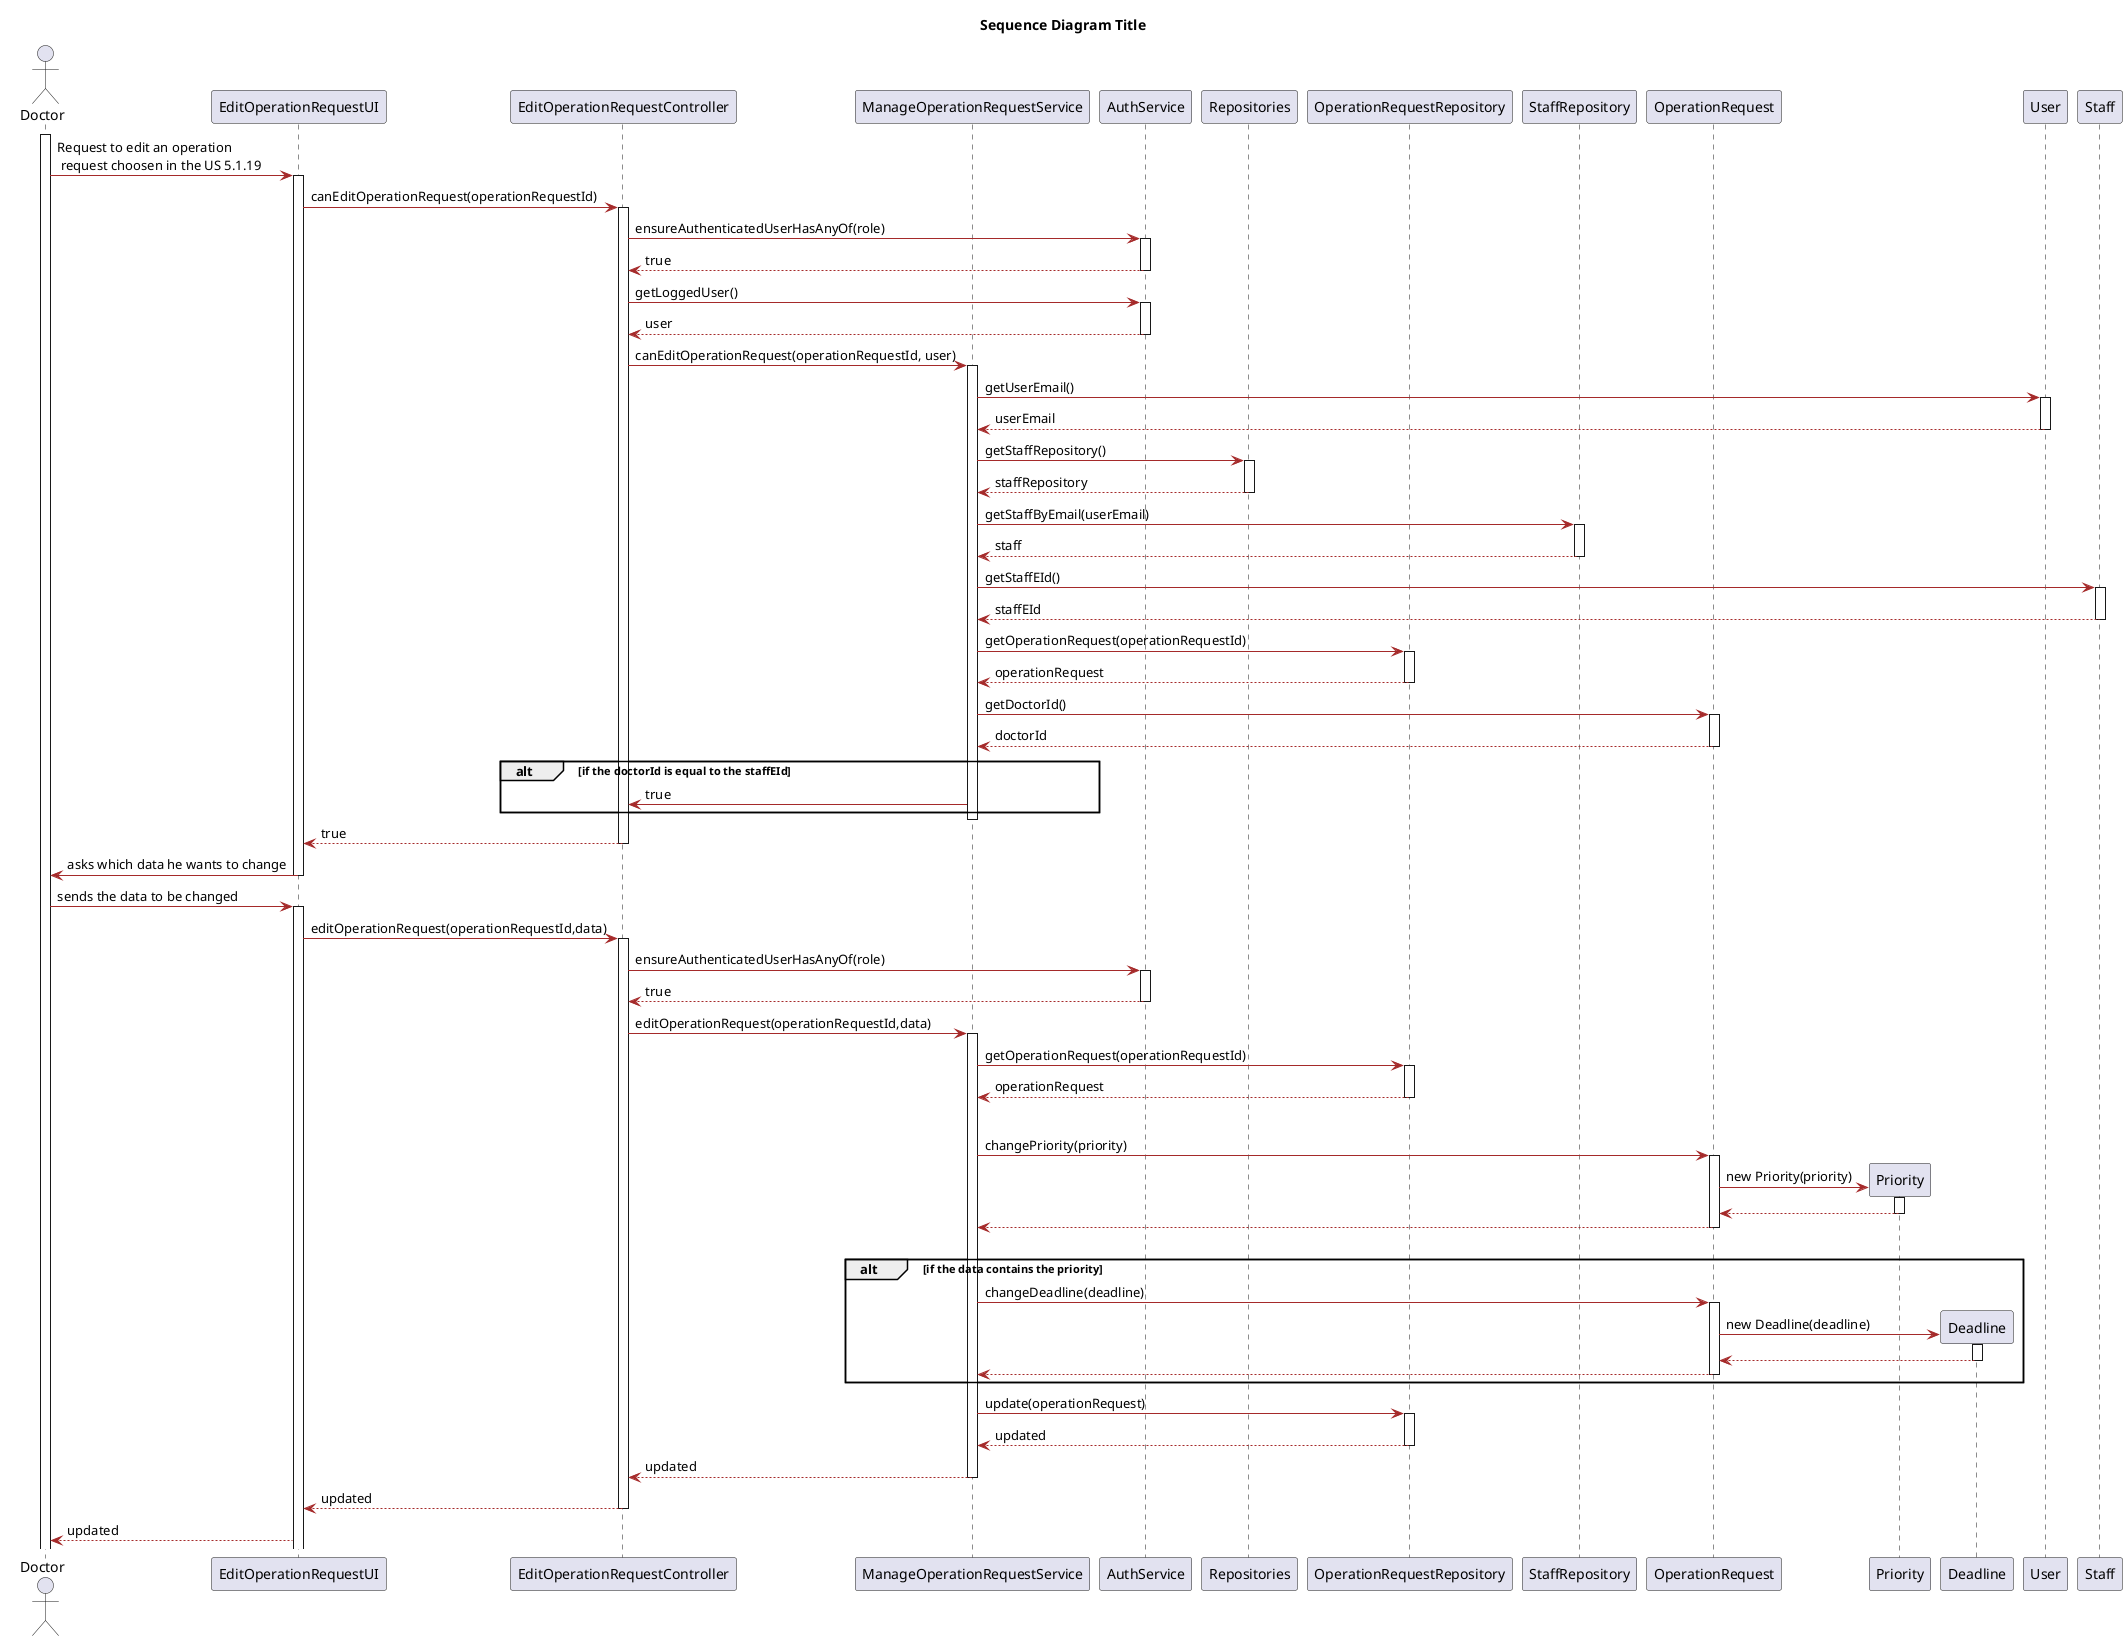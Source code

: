 @startuml
title Sequence Diagram Title
skinparam classAttributeIconSize 0

skinparam class {
    LifeLineBorderColor DodgerBlue
    LifeLineBackgroundColor APPLICATION
    BackgroundColor LemonChiffon
    ArrowColor Brown
    BorderColor SaddleBrown
}

skinparam packageStyle rectangle

skinparam card {
    LifeLineBorderColor DodgerBlue
    LifeLineBackgroundColor APPLICATION
    BackgroundColor LemonChiffon
    ArrowColor Brown
    BorderColor SaddleBrown
}

actor Doctor
participant "EditOperationRequestUI" as UI
participant "EditOperationRequestController" as Controller
participant "ManageOperationRequestService" as staffS
participant "AuthService" as auth
participant "Repositories" as Repositories
participant "OperationRequestRepository" as operationRR
participant "StaffRepository" as staffR
participant "OperationRequest" as operationR
participant "Priority" as priority
participant "Deadline" as deadline
participant "User" as user
participant "Staff" as staff



activate Doctor
Doctor -> UI: Request to edit an operation\n request choosen in the US 5.1.19
activate UI
UI -> Controller: canEditOperationRequest(operationRequestId)
activate Controller
Controller -> auth: ensureAuthenticatedUserHasAnyOf(role)
activate auth
auth --> Controller:  true
deactivate auth
Controller -> auth: getLoggedUser()
activate auth
auth --> Controller: user
deactivate auth
Controller -> staffS: canEditOperationRequest(operationRequestId, user)
activate staffS
staffS -> user: getUserEmail()
activate user
user --> staffS: userEmail
deactivate user

staffS -> Repositories: getStaffRepository()
activate Repositories
Repositories --> staffS: staffRepository
deactivate Repositories
staffS -> staffR: getStaffByEmail(userEmail)
activate staffR
staffR --> staffS: staff
deactivate staffR
staffS -> staff: getStaffEId()
activate staff
staff --> staffS: staffEId
deactivate staff
staffS -> operationRR: getOperationRequest(operationRequestId)
activate operationRR
operationRR --> staffS: operationRequest
deactivate operationRR
staffS -> operationR: getDoctorId()
activate operationR
operationR --> staffS: doctorId
deactivate operationR
alt if the doctorId is equal to the staffEId
staffS -> Controller: true
end
deactivate staffS
Controller --> UI: true
deactivate Controller
UI -> Doctor: asks which data he wants to change
deactivate UI
Doctor -> UI: sends the data to be changed
activate UI
UI -> Controller: editOperationRequest(operationRequestId,data)
activate Controller
Controller -> auth: ensureAuthenticatedUserHasAnyOf(role)
activate auth
auth --> Controller:  true
deactivate auth
Controller -> staffS: editOperationRequest(operationRequestId,data)
activate staffS
staffS -> operationRR: getOperationRequest(operationRequestId)
activate operationRR
operationRR --> staffS: operationRequest
deactivate operationRR
alt if the data contains the priority
staffS -> operationR: changePriority(priority)
activate operationR
operationR -> priority**: new Priority(priority)
activate priority
priority --> operationR 
deactivate priority
operationR --> staffS
deactivate operationR


else if the data contains the deadline
alt if the data contains the priority
staffS -> operationR: changeDeadline(deadline)
activate operationR
operationR -> deadline**: new Deadline(deadline)
activate deadline
deadline --> operationR 
deactivate deadline
operationR --> staffS
deactivate operationR

end 

staffS -> operationRR: update(operationRequest)
activate operationRR
operationRR --> staffS: updated
deactivate operationRR
staffS --> Controller: updated
deactivate staffS
Controller --> UI: updated
deactivate Controller
UI --> Doctor: updated












@enduml
